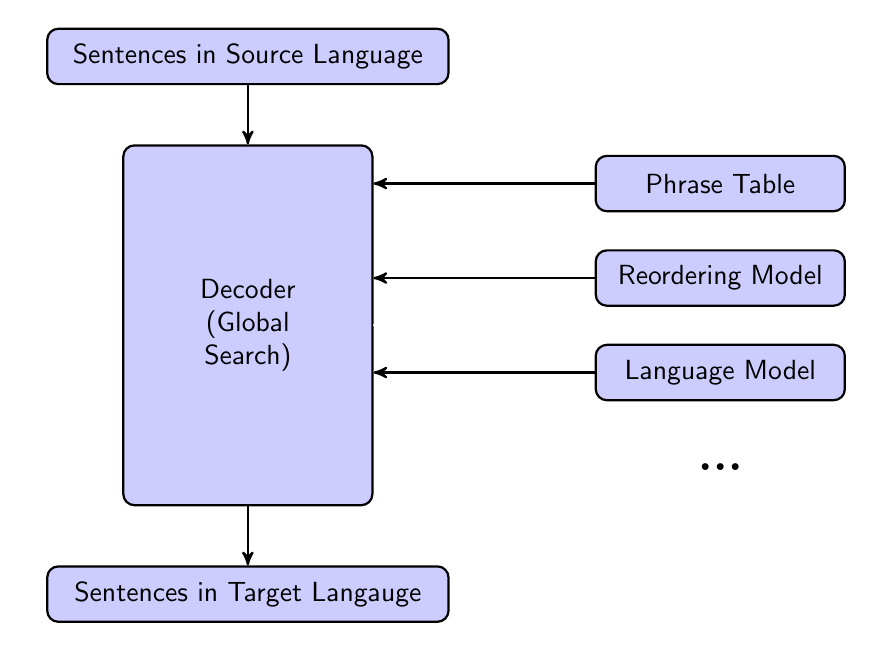 \newlength{\mylen}
\setlength{\mylen}{0.5cm}

\begin{tikzpicture}[
->,>=stealth', grow=right, level 1/.style={sibling distance=2.4\mylen}, level distance=12\mylen,
node/.style = {align=center, inner sep=0pt, text centered, font=\sffamily, rectangle, rounded corners, draw=black, thick, fill=blue!20, text width=8em, minimum height = 2em, inner sep=5},
nodeimp/.style = {node, fill=red!20},
edge from parent path={(\tikzparentnode.east) -- (\tikzchildnode.west)}
]

\node(A) [node, text width=13.5em] at (0, 0) {Sentences in Source Language};
\node(C) [node, text width=8em, text height=12em, 
below=1.5\mylen of A] {}
child {node(M) [node, draw=white, fill=white, font=\bfseries] {\LARGE{...}} edge from parent[white]}
child {node(L) [node] {Language Model} edge from parent[white]}
child {node(K) [node] {Reordering Model} edge from parent[white]}
child {node(J) [node] {Phrase Table} edge from parent[white]};

\node(X) [node, draw=blue!20, text width=6.5em] at (C.center) {Decoder (Global Search)};

\node(D) [node, text width=13.5em, below=1.5\mylen of C] {Sentences in Target Langauge};

\draw[->, thick] (A) to (C);
\draw[->, thick] (C) to (D);
\draw[->, thick] (J.west) -- (J-|C.east);
\draw[->, thick] (K.west) -- (K-|C.east);
\draw[->, thick] (L.west) -- (L-|C.east);


%\node(2) [below=1cm of A, node, minimum height = 10 em] at (0\myxa,3\myya) {Decoder};
%\node(3) [node] at (0\myxa,2\myya) {Target Sentences};


%\node(1) [nodeimp] at (3\myxa,4\myya) {Reordering Rules};

%\draw[->] (0) to node [midway, sloped, below] {} node [midway, sloped, above] {} (1);

\end{tikzpicture}